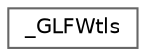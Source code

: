 digraph "类继承关系图"
{
 // LATEX_PDF_SIZE
  bgcolor="transparent";
  edge [fontname=Helvetica,fontsize=10,labelfontname=Helvetica,labelfontsize=10];
  node [fontname=Helvetica,fontsize=10,shape=box,height=0.2,width=0.4];
  rankdir="LR";
  Node0 [id="Node000000",label="_GLFWtls",height=0.2,width=0.4,color="grey40", fillcolor="white", style="filled",URL="$struct___g_l_f_wtls.html",tooltip=" "];
}
